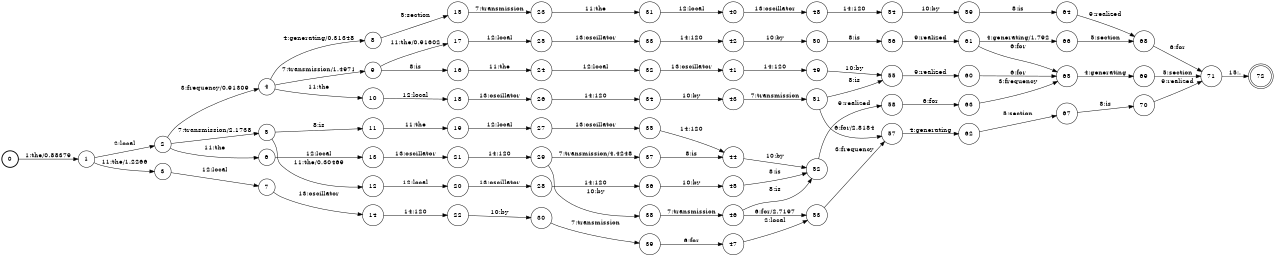digraph FST {
rankdir = LR;
size = "8.5,11";
label = "";
center = 1;
orientation = Portrait;
ranksep = "0.4";
nodesep = "0.25";
0 [label = "0", shape = circle, style = bold, fontsize = 14]
	0 -> 1 [label = "1:the/0.88379", fontsize = 14];
1 [label = "1", shape = circle, style = solid, fontsize = 14]
	1 -> 3 [label = "11:the/1.2266", fontsize = 14];
	1 -> 2 [label = "2:local", fontsize = 14];
2 [label = "2", shape = circle, style = solid, fontsize = 14]
	2 -> 6 [label = "11:the", fontsize = 14];
	2 -> 4 [label = "3:frequency/0.91309", fontsize = 14];
	2 -> 5 [label = "7:transmission/2.1738", fontsize = 14];
3 [label = "3", shape = circle, style = solid, fontsize = 14]
	3 -> 7 [label = "12:local", fontsize = 14];
4 [label = "4", shape = circle, style = solid, fontsize = 14]
	4 -> 10 [label = "11:the", fontsize = 14];
	4 -> 8 [label = "4:generating/0.31348", fontsize = 14];
	4 -> 9 [label = "7:transmission/1.4971", fontsize = 14];
5 [label = "5", shape = circle, style = solid, fontsize = 14]
	5 -> 12 [label = "11:the/0.30469", fontsize = 14];
	5 -> 11 [label = "8:is", fontsize = 14];
6 [label = "6", shape = circle, style = solid, fontsize = 14]
	6 -> 13 [label = "12:local", fontsize = 14];
7 [label = "7", shape = circle, style = solid, fontsize = 14]
	7 -> 14 [label = "13:oscillator", fontsize = 14];
8 [label = "8", shape = circle, style = solid, fontsize = 14]
	8 -> 15 [label = "5:section", fontsize = 14];
9 [label = "9", shape = circle, style = solid, fontsize = 14]
	9 -> 17 [label = "11:the/0.91602", fontsize = 14];
	9 -> 16 [label = "8:is", fontsize = 14];
10 [label = "10", shape = circle, style = solid, fontsize = 14]
	10 -> 18 [label = "12:local", fontsize = 14];
11 [label = "11", shape = circle, style = solid, fontsize = 14]
	11 -> 19 [label = "11:the", fontsize = 14];
12 [label = "12", shape = circle, style = solid, fontsize = 14]
	12 -> 20 [label = "12:local", fontsize = 14];
13 [label = "13", shape = circle, style = solid, fontsize = 14]
	13 -> 21 [label = "13:oscillator", fontsize = 14];
14 [label = "14", shape = circle, style = solid, fontsize = 14]
	14 -> 22 [label = "14:120", fontsize = 14];
15 [label = "15", shape = circle, style = solid, fontsize = 14]
	15 -> 23 [label = "7:transmission", fontsize = 14];
16 [label = "16", shape = circle, style = solid, fontsize = 14]
	16 -> 24 [label = "11:the", fontsize = 14];
17 [label = "17", shape = circle, style = solid, fontsize = 14]
	17 -> 25 [label = "12:local", fontsize = 14];
18 [label = "18", shape = circle, style = solid, fontsize = 14]
	18 -> 26 [label = "13:oscillator", fontsize = 14];
19 [label = "19", shape = circle, style = solid, fontsize = 14]
	19 -> 27 [label = "12:local", fontsize = 14];
20 [label = "20", shape = circle, style = solid, fontsize = 14]
	20 -> 28 [label = "13:oscillator", fontsize = 14];
21 [label = "21", shape = circle, style = solid, fontsize = 14]
	21 -> 29 [label = "14:120", fontsize = 14];
22 [label = "22", shape = circle, style = solid, fontsize = 14]
	22 -> 30 [label = "10:by", fontsize = 14];
23 [label = "23", shape = circle, style = solid, fontsize = 14]
	23 -> 31 [label = "11:the", fontsize = 14];
24 [label = "24", shape = circle, style = solid, fontsize = 14]
	24 -> 32 [label = "12:local", fontsize = 14];
25 [label = "25", shape = circle, style = solid, fontsize = 14]
	25 -> 33 [label = "13:oscillator", fontsize = 14];
26 [label = "26", shape = circle, style = solid, fontsize = 14]
	26 -> 34 [label = "14:120", fontsize = 14];
27 [label = "27", shape = circle, style = solid, fontsize = 14]
	27 -> 35 [label = "13:oscillator", fontsize = 14];
28 [label = "28", shape = circle, style = solid, fontsize = 14]
	28 -> 36 [label = "14:120", fontsize = 14];
29 [label = "29", shape = circle, style = solid, fontsize = 14]
	29 -> 37 [label = "7:transmission/4.4248", fontsize = 14];
	29 -> 38 [label = "10:by", fontsize = 14];
30 [label = "30", shape = circle, style = solid, fontsize = 14]
	30 -> 39 [label = "7:transmission", fontsize = 14];
31 [label = "31", shape = circle, style = solid, fontsize = 14]
	31 -> 40 [label = "12:local", fontsize = 14];
32 [label = "32", shape = circle, style = solid, fontsize = 14]
	32 -> 41 [label = "13:oscillator", fontsize = 14];
33 [label = "33", shape = circle, style = solid, fontsize = 14]
	33 -> 42 [label = "14:120", fontsize = 14];
34 [label = "34", shape = circle, style = solid, fontsize = 14]
	34 -> 43 [label = "10:by", fontsize = 14];
35 [label = "35", shape = circle, style = solid, fontsize = 14]
	35 -> 44 [label = "14:120", fontsize = 14];
36 [label = "36", shape = circle, style = solid, fontsize = 14]
	36 -> 45 [label = "10:by", fontsize = 14];
37 [label = "37", shape = circle, style = solid, fontsize = 14]
	37 -> 44 [label = "8:is", fontsize = 14];
38 [label = "38", shape = circle, style = solid, fontsize = 14]
	38 -> 46 [label = "7:transmission", fontsize = 14];
39 [label = "39", shape = circle, style = solid, fontsize = 14]
	39 -> 47 [label = "6:for", fontsize = 14];
40 [label = "40", shape = circle, style = solid, fontsize = 14]
	40 -> 48 [label = "13:oscillator", fontsize = 14];
41 [label = "41", shape = circle, style = solid, fontsize = 14]
	41 -> 49 [label = "14:120", fontsize = 14];
42 [label = "42", shape = circle, style = solid, fontsize = 14]
	42 -> 50 [label = "10:by", fontsize = 14];
43 [label = "43", shape = circle, style = solid, fontsize = 14]
	43 -> 51 [label = "7:transmission", fontsize = 14];
44 [label = "44", shape = circle, style = solid, fontsize = 14]
	44 -> 52 [label = "10:by", fontsize = 14];
45 [label = "45", shape = circle, style = solid, fontsize = 14]
	45 -> 52 [label = "8:is", fontsize = 14];
46 [label = "46", shape = circle, style = solid, fontsize = 14]
	46 -> 53 [label = "6:for/2.7197", fontsize = 14];
	46 -> 52 [label = "8:is", fontsize = 14];
47 [label = "47", shape = circle, style = solid, fontsize = 14]
	47 -> 53 [label = "2:local", fontsize = 14];
48 [label = "48", shape = circle, style = solid, fontsize = 14]
	48 -> 54 [label = "14:120", fontsize = 14];
49 [label = "49", shape = circle, style = solid, fontsize = 14]
	49 -> 55 [label = "10:by", fontsize = 14];
50 [label = "50", shape = circle, style = solid, fontsize = 14]
	50 -> 56 [label = "8:is", fontsize = 14];
51 [label = "51", shape = circle, style = solid, fontsize = 14]
	51 -> 57 [label = "6:for/2.8184", fontsize = 14];
	51 -> 55 [label = "8:is", fontsize = 14];
52 [label = "52", shape = circle, style = solid, fontsize = 14]
	52 -> 58 [label = "9:realized", fontsize = 14];
53 [label = "53", shape = circle, style = solid, fontsize = 14]
	53 -> 57 [label = "3:frequency", fontsize = 14];
54 [label = "54", shape = circle, style = solid, fontsize = 14]
	54 -> 59 [label = "10:by", fontsize = 14];
55 [label = "55", shape = circle, style = solid, fontsize = 14]
	55 -> 60 [label = "9:realized", fontsize = 14];
56 [label = "56", shape = circle, style = solid, fontsize = 14]
	56 -> 61 [label = "9:realized", fontsize = 14];
57 [label = "57", shape = circle, style = solid, fontsize = 14]
	57 -> 62 [label = "4:generating", fontsize = 14];
58 [label = "58", shape = circle, style = solid, fontsize = 14]
	58 -> 63 [label = "6:for", fontsize = 14];
59 [label = "59", shape = circle, style = solid, fontsize = 14]
	59 -> 64 [label = "8:is", fontsize = 14];
60 [label = "60", shape = circle, style = solid, fontsize = 14]
	60 -> 65 [label = "6:for", fontsize = 14];
61 [label = "61", shape = circle, style = solid, fontsize = 14]
	61 -> 66 [label = "4:generating/1.792", fontsize = 14];
	61 -> 65 [label = "6:for", fontsize = 14];
62 [label = "62", shape = circle, style = solid, fontsize = 14]
	62 -> 67 [label = "5:section", fontsize = 14];
63 [label = "63", shape = circle, style = solid, fontsize = 14]
	63 -> 65 [label = "3:frequency", fontsize = 14];
64 [label = "64", shape = circle, style = solid, fontsize = 14]
	64 -> 68 [label = "9:realized", fontsize = 14];
65 [label = "65", shape = circle, style = solid, fontsize = 14]
	65 -> 69 [label = "4:generating", fontsize = 14];
66 [label = "66", shape = circle, style = solid, fontsize = 14]
	66 -> 68 [label = "5:section", fontsize = 14];
67 [label = "67", shape = circle, style = solid, fontsize = 14]
	67 -> 70 [label = "8:is", fontsize = 14];
68 [label = "68", shape = circle, style = solid, fontsize = 14]
	68 -> 71 [label = "6:for", fontsize = 14];
69 [label = "69", shape = circle, style = solid, fontsize = 14]
	69 -> 71 [label = "5:section", fontsize = 14];
70 [label = "70", shape = circle, style = solid, fontsize = 14]
	70 -> 71 [label = "9:realized", fontsize = 14];
71 [label = "71", shape = circle, style = solid, fontsize = 14]
	71 -> 72 [label = "15:.", fontsize = 14];
72 [label = "72", shape = doublecircle, style = solid, fontsize = 14]
}

